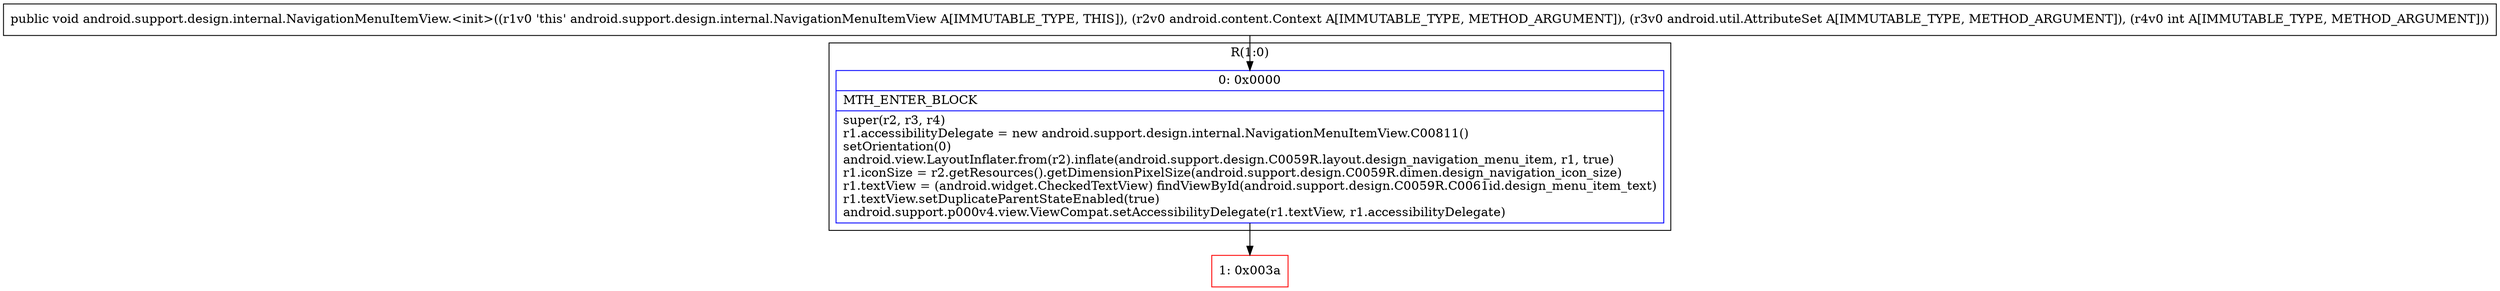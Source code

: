digraph "CFG forandroid.support.design.internal.NavigationMenuItemView.\<init\>(Landroid\/content\/Context;Landroid\/util\/AttributeSet;I)V" {
subgraph cluster_Region_165658156 {
label = "R(1:0)";
node [shape=record,color=blue];
Node_0 [shape=record,label="{0\:\ 0x0000|MTH_ENTER_BLOCK\l|super(r2, r3, r4)\lr1.accessibilityDelegate = new android.support.design.internal.NavigationMenuItemView.C00811()\lsetOrientation(0)\landroid.view.LayoutInflater.from(r2).inflate(android.support.design.C0059R.layout.design_navigation_menu_item, r1, true)\lr1.iconSize = r2.getResources().getDimensionPixelSize(android.support.design.C0059R.dimen.design_navigation_icon_size)\lr1.textView = (android.widget.CheckedTextView) findViewById(android.support.design.C0059R.C0061id.design_menu_item_text)\lr1.textView.setDuplicateParentStateEnabled(true)\landroid.support.p000v4.view.ViewCompat.setAccessibilityDelegate(r1.textView, r1.accessibilityDelegate)\l}"];
}
Node_1 [shape=record,color=red,label="{1\:\ 0x003a}"];
MethodNode[shape=record,label="{public void android.support.design.internal.NavigationMenuItemView.\<init\>((r1v0 'this' android.support.design.internal.NavigationMenuItemView A[IMMUTABLE_TYPE, THIS]), (r2v0 android.content.Context A[IMMUTABLE_TYPE, METHOD_ARGUMENT]), (r3v0 android.util.AttributeSet A[IMMUTABLE_TYPE, METHOD_ARGUMENT]), (r4v0 int A[IMMUTABLE_TYPE, METHOD_ARGUMENT])) }"];
MethodNode -> Node_0;
Node_0 -> Node_1;
}

